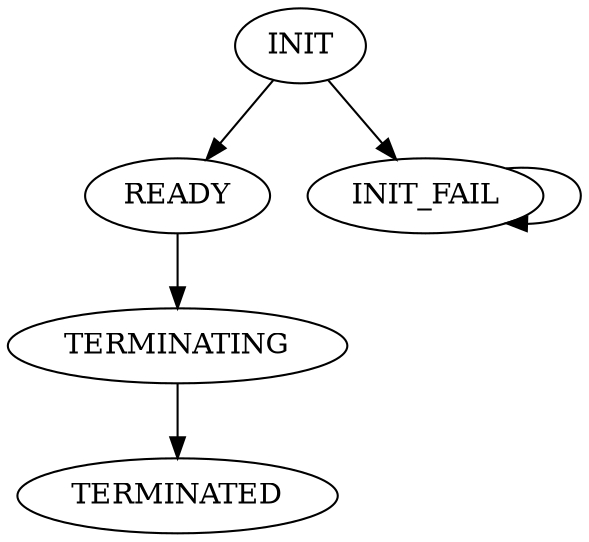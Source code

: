digraph A {
INIT -> READY
INIT -> INIT_FAIL
INIT_FAIL -> INIT_FAIL
READY -> TERMINATING
TERMINATING -> TERMINATED
}